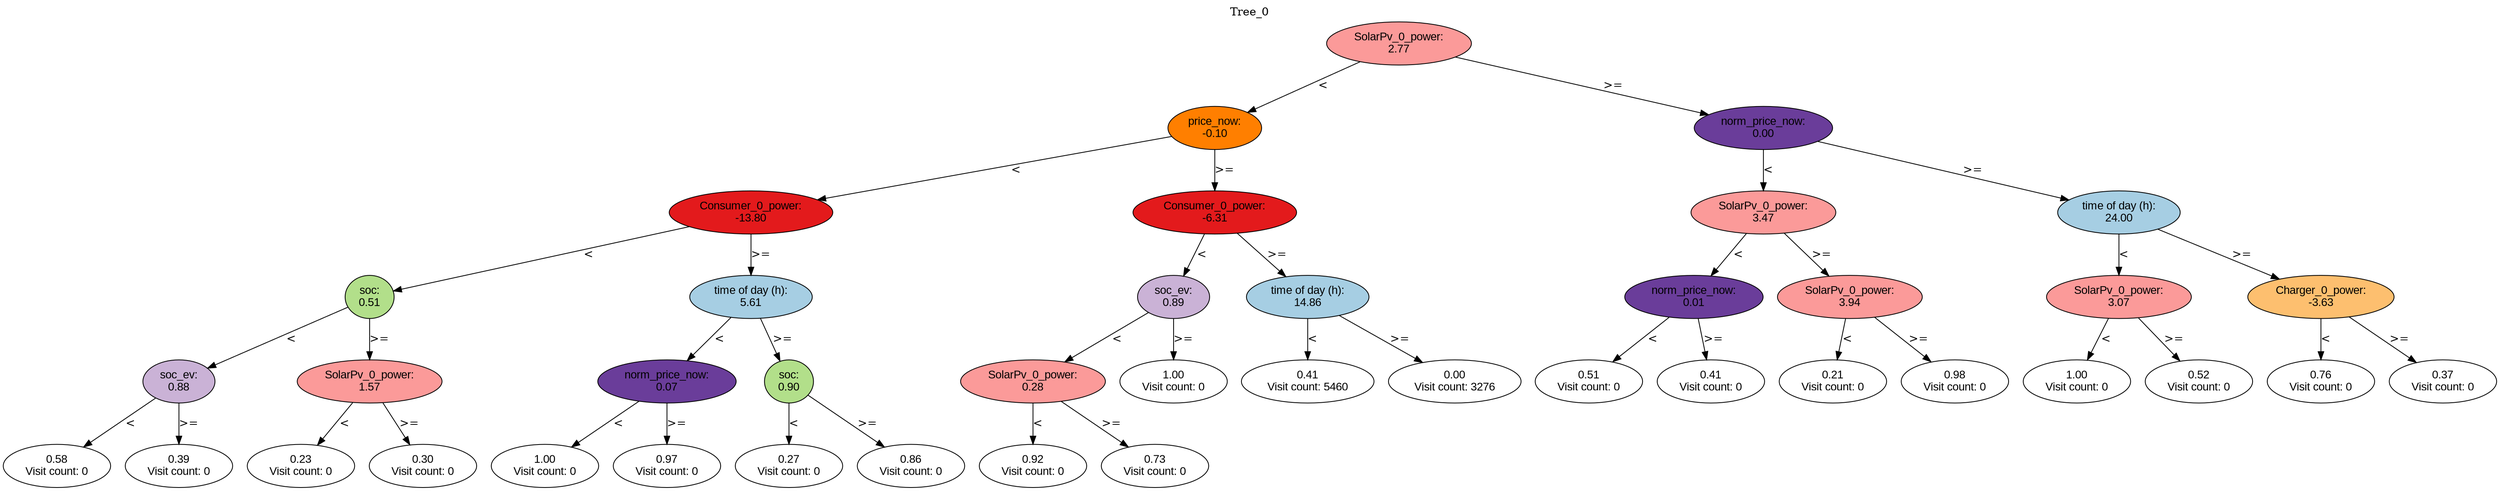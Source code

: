 digraph BST {
    node [fontname="Arial" style=filled colorscheme=paired12];
    0 [ label = "SolarPv_0_power:
2.77" fillcolor=5];
    1 [ label = "price_now:
-0.10" fillcolor=8];
    2 [ label = "Consumer_0_power:
-13.80" fillcolor=6];
    3 [ label = "soc:
0.51" fillcolor=3];
    4 [ label = "soc_ev:
0.88" fillcolor=9];
    5 [ label = "0.58
Visit count: 0" fillcolor=white];
    6 [ label = "0.39
Visit count: 0" fillcolor=white];
    7 [ label = "SolarPv_0_power:
1.57" fillcolor=5];
    8 [ label = "0.23
Visit count: 0" fillcolor=white];
    9 [ label = "0.30
Visit count: 0" fillcolor=white];
    10 [ label = "time of day (h):
5.61" fillcolor=1];
    11 [ label = "norm_price_now:
0.07" fillcolor=10];
    12 [ label = "1.00
Visit count: 0" fillcolor=white];
    13 [ label = "0.97
Visit count: 0" fillcolor=white];
    14 [ label = "soc:
0.90" fillcolor=3];
    15 [ label = "0.27
Visit count: 0" fillcolor=white];
    16 [ label = "0.86
Visit count: 0" fillcolor=white];
    17 [ label = "Consumer_0_power:
-6.31" fillcolor=6];
    18 [ label = "soc_ev:
0.89" fillcolor=9];
    19 [ label = "SolarPv_0_power:
0.28" fillcolor=5];
    20 [ label = "0.92
Visit count: 0" fillcolor=white];
    21 [ label = "0.73
Visit count: 0" fillcolor=white];
    22 [ label = "1.00
Visit count: 0" fillcolor=white];
    23 [ label = "time of day (h):
14.86" fillcolor=1];
    24 [ label = "0.41
Visit count: 5460" fillcolor=white];
    25 [ label = "0.00
Visit count: 3276" fillcolor=white];
    26 [ label = "norm_price_now:
0.00" fillcolor=10];
    27 [ label = "SolarPv_0_power:
3.47" fillcolor=5];
    28 [ label = "norm_price_now:
0.01" fillcolor=10];
    29 [ label = "0.51
Visit count: 0" fillcolor=white];
    30 [ label = "0.41
Visit count: 0" fillcolor=white];
    31 [ label = "SolarPv_0_power:
3.94" fillcolor=5];
    32 [ label = "0.21
Visit count: 0" fillcolor=white];
    33 [ label = "0.98
Visit count: 0" fillcolor=white];
    34 [ label = "time of day (h):
24.00" fillcolor=1];
    35 [ label = "SolarPv_0_power:
3.07" fillcolor=5];
    36 [ label = "1.00
Visit count: 0" fillcolor=white];
    37 [ label = "0.52
Visit count: 0" fillcolor=white];
    38 [ label = "Charger_0_power:
-3.63" fillcolor=7];
    39 [ label = "0.76
Visit count: 0" fillcolor=white];
    40 [ label = "0.37
Visit count: 0" fillcolor=white];

    0  -> 1[ label = "<"];
    0  -> 26[ label = ">="];
    1  -> 2[ label = "<"];
    1  -> 17[ label = ">="];
    2  -> 3[ label = "<"];
    2  -> 10[ label = ">="];
    3  -> 4[ label = "<"];
    3  -> 7[ label = ">="];
    4  -> 5[ label = "<"];
    4  -> 6[ label = ">="];
    7  -> 8[ label = "<"];
    7  -> 9[ label = ">="];
    10  -> 11[ label = "<"];
    10  -> 14[ label = ">="];
    11  -> 12[ label = "<"];
    11  -> 13[ label = ">="];
    14  -> 15[ label = "<"];
    14  -> 16[ label = ">="];
    17  -> 18[ label = "<"];
    17  -> 23[ label = ">="];
    18  -> 19[ label = "<"];
    18  -> 22[ label = ">="];
    19  -> 20[ label = "<"];
    19  -> 21[ label = ">="];
    23  -> 24[ label = "<"];
    23  -> 25[ label = ">="];
    26  -> 27[ label = "<"];
    26  -> 34[ label = ">="];
    27  -> 28[ label = "<"];
    27  -> 31[ label = ">="];
    28  -> 29[ label = "<"];
    28  -> 30[ label = ">="];
    31  -> 32[ label = "<"];
    31  -> 33[ label = ">="];
    34  -> 35[ label = "<"];
    34  -> 38[ label = ">="];
    35  -> 36[ label = "<"];
    35  -> 37[ label = ">="];
    38  -> 39[ label = "<"];
    38  -> 40[ label = ">="];

    labelloc="t";
    label="Tree_0";
}